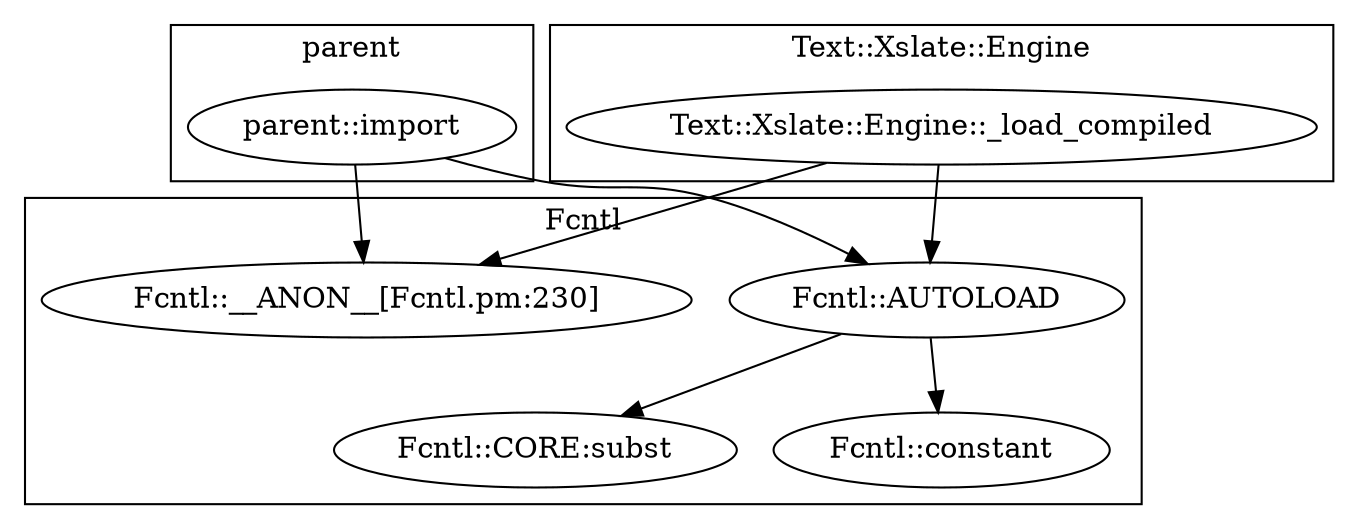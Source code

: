 digraph {
graph [overlap=false]
subgraph cluster_parent {
	label="parent";
	"parent::import";
}
subgraph cluster_Fcntl {
	label="Fcntl";
	"Fcntl::AUTOLOAD";
	"Fcntl::__ANON__[Fcntl.pm:230]";
	"Fcntl::CORE:subst";
	"Fcntl::constant";
}
subgraph cluster_Text_Xslate_Engine {
	label="Text::Xslate::Engine";
	"Text::Xslate::Engine::_load_compiled";
}
"Fcntl::AUTOLOAD" -> "Fcntl::constant";
"Text::Xslate::Engine::_load_compiled" -> "Fcntl::__ANON__[Fcntl.pm:230]";
"parent::import" -> "Fcntl::__ANON__[Fcntl.pm:230]";
"Text::Xslate::Engine::_load_compiled" -> "Fcntl::AUTOLOAD";
"parent::import" -> "Fcntl::AUTOLOAD";
"Fcntl::AUTOLOAD" -> "Fcntl::CORE:subst";
}

